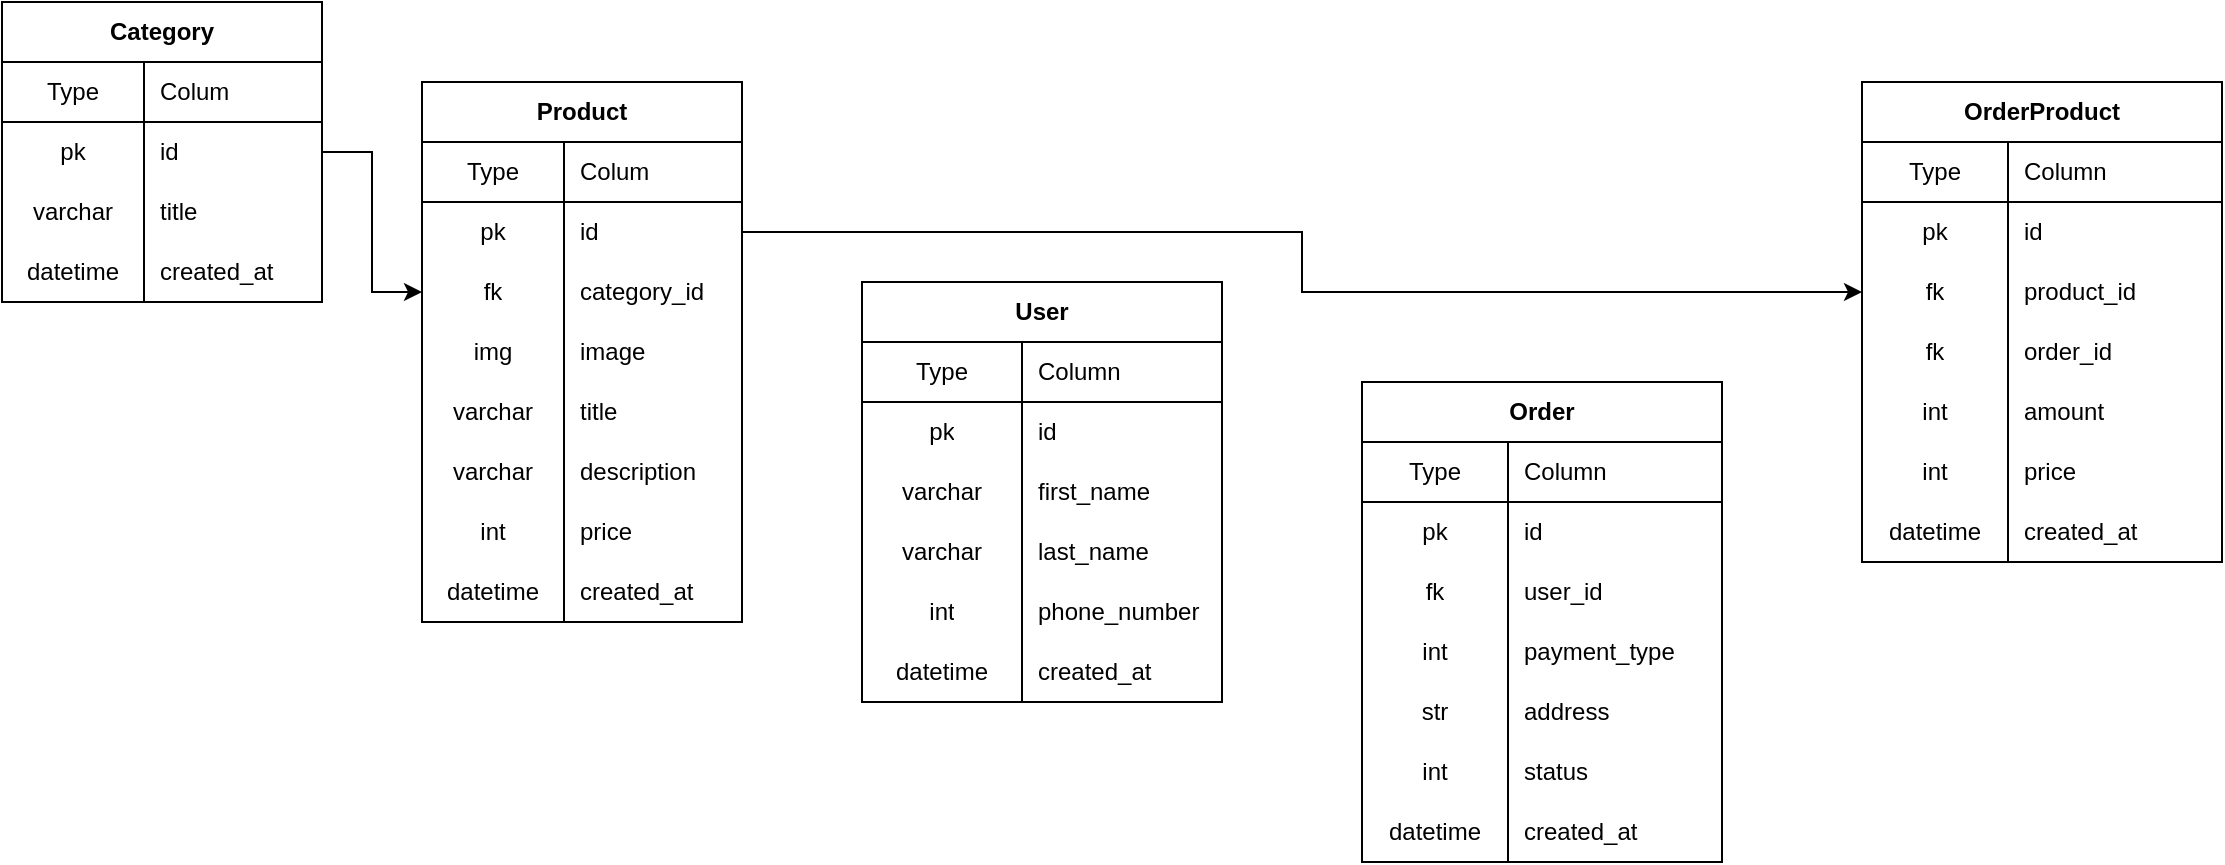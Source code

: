 <mxfile version="14.7.6" type="device"><diagram id="pwdpQwB7BnTc5zNstoYY" name="Page-1"><mxGraphModel dx="1826" dy="876" grid="1" gridSize="10" guides="1" tooltips="1" connect="1" arrows="1" fold="1" page="1" pageScale="1" pageWidth="827" pageHeight="1169" math="0" shadow="0"><root><mxCell id="0"/><mxCell id="1" parent="0"/><mxCell id="1TPdnx9iHThqKRNTNwGj-2" value="Product" style="shape=table;html=1;whiteSpace=wrap;startSize=30;container=1;collapsible=0;childLayout=tableLayout;fixedRows=1;rowLines=0;fontStyle=1;align=center;" vertex="1" parent="1"><mxGeometry x="250" y="80" width="160" height="270" as="geometry"/></mxCell><mxCell id="1TPdnx9iHThqKRNTNwGj-3" value="" style="shape=partialRectangle;html=1;whiteSpace=wrap;collapsible=0;dropTarget=0;pointerEvents=0;fillColor=none;top=0;left=0;bottom=1;right=0;points=[[0,0.5],[1,0.5]];portConstraint=eastwest;" vertex="1" parent="1TPdnx9iHThqKRNTNwGj-2"><mxGeometry y="30" width="160" height="30" as="geometry"/></mxCell><mxCell id="1TPdnx9iHThqKRNTNwGj-4" value="Type" style="shape=partialRectangle;html=1;whiteSpace=wrap;connectable=0;fillColor=none;top=0;left=0;bottom=0;right=0;overflow=hidden;" vertex="1" parent="1TPdnx9iHThqKRNTNwGj-3"><mxGeometry width="71" height="30" as="geometry"/></mxCell><mxCell id="1TPdnx9iHThqKRNTNwGj-5" value="Colum" style="shape=partialRectangle;html=1;whiteSpace=wrap;connectable=0;fillColor=none;top=0;left=0;bottom=0;right=0;align=left;spacingLeft=6;overflow=hidden;" vertex="1" parent="1TPdnx9iHThqKRNTNwGj-3"><mxGeometry x="71" width="89" height="30" as="geometry"/></mxCell><mxCell id="1TPdnx9iHThqKRNTNwGj-6" value="" style="shape=partialRectangle;html=1;whiteSpace=wrap;collapsible=0;dropTarget=0;pointerEvents=0;fillColor=none;top=0;left=0;bottom=0;right=0;points=[[0,0.5],[1,0.5]];portConstraint=eastwest;" vertex="1" parent="1TPdnx9iHThqKRNTNwGj-2"><mxGeometry y="60" width="160" height="30" as="geometry"/></mxCell><mxCell id="1TPdnx9iHThqKRNTNwGj-7" value="pk" style="shape=partialRectangle;html=1;whiteSpace=wrap;connectable=0;fillColor=none;top=0;left=0;bottom=0;right=0;overflow=hidden;" vertex="1" parent="1TPdnx9iHThqKRNTNwGj-6"><mxGeometry width="71" height="30" as="geometry"/></mxCell><mxCell id="1TPdnx9iHThqKRNTNwGj-8" value="id" style="shape=partialRectangle;html=1;whiteSpace=wrap;connectable=0;fillColor=none;top=0;left=0;bottom=0;right=0;align=left;spacingLeft=6;overflow=hidden;" vertex="1" parent="1TPdnx9iHThqKRNTNwGj-6"><mxGeometry x="71" width="89" height="30" as="geometry"/></mxCell><mxCell id="1TPdnx9iHThqKRNTNwGj-89" value="" style="shape=partialRectangle;html=1;whiteSpace=wrap;collapsible=0;dropTarget=0;pointerEvents=0;fillColor=none;top=0;left=0;bottom=0;right=0;points=[[0,0.5],[1,0.5]];portConstraint=eastwest;" vertex="1" parent="1TPdnx9iHThqKRNTNwGj-2"><mxGeometry y="90" width="160" height="30" as="geometry"/></mxCell><mxCell id="1TPdnx9iHThqKRNTNwGj-90" value="fk" style="shape=partialRectangle;html=1;whiteSpace=wrap;connectable=0;fillColor=none;top=0;left=0;bottom=0;right=0;overflow=hidden;" vertex="1" parent="1TPdnx9iHThqKRNTNwGj-89"><mxGeometry width="71" height="30" as="geometry"/></mxCell><mxCell id="1TPdnx9iHThqKRNTNwGj-91" value="category_id" style="shape=partialRectangle;html=1;whiteSpace=wrap;connectable=0;fillColor=none;top=0;left=0;bottom=0;right=0;align=left;spacingLeft=6;overflow=hidden;" vertex="1" parent="1TPdnx9iHThqKRNTNwGj-89"><mxGeometry x="71" width="89" height="30" as="geometry"/></mxCell><mxCell id="1TPdnx9iHThqKRNTNwGj-18" value="" style="shape=partialRectangle;html=1;whiteSpace=wrap;collapsible=0;dropTarget=0;pointerEvents=0;fillColor=none;top=0;left=0;bottom=0;right=0;points=[[0,0.5],[1,0.5]];portConstraint=eastwest;" vertex="1" parent="1TPdnx9iHThqKRNTNwGj-2"><mxGeometry y="120" width="160" height="30" as="geometry"/></mxCell><mxCell id="1TPdnx9iHThqKRNTNwGj-19" value="img" style="shape=partialRectangle;html=1;whiteSpace=wrap;connectable=0;fillColor=none;top=0;left=0;bottom=0;right=0;overflow=hidden;" vertex="1" parent="1TPdnx9iHThqKRNTNwGj-18"><mxGeometry width="71" height="30" as="geometry"/></mxCell><mxCell id="1TPdnx9iHThqKRNTNwGj-20" value="image" style="shape=partialRectangle;html=1;whiteSpace=wrap;connectable=0;fillColor=none;top=0;left=0;bottom=0;right=0;align=left;spacingLeft=6;overflow=hidden;" vertex="1" parent="1TPdnx9iHThqKRNTNwGj-18"><mxGeometry x="71" width="89" height="30" as="geometry"/></mxCell><mxCell id="1TPdnx9iHThqKRNTNwGj-9" value="" style="shape=partialRectangle;html=1;whiteSpace=wrap;collapsible=0;dropTarget=0;pointerEvents=0;fillColor=none;top=0;left=0;bottom=0;right=0;points=[[0,0.5],[1,0.5]];portConstraint=eastwest;" vertex="1" parent="1TPdnx9iHThqKRNTNwGj-2"><mxGeometry y="150" width="160" height="30" as="geometry"/></mxCell><mxCell id="1TPdnx9iHThqKRNTNwGj-10" value="varchar" style="shape=partialRectangle;html=1;whiteSpace=wrap;connectable=0;fillColor=none;top=0;left=0;bottom=0;right=0;overflow=hidden;" vertex="1" parent="1TPdnx9iHThqKRNTNwGj-9"><mxGeometry width="71" height="30" as="geometry"/></mxCell><mxCell id="1TPdnx9iHThqKRNTNwGj-11" value="title" style="shape=partialRectangle;html=1;whiteSpace=wrap;connectable=0;fillColor=none;top=0;left=0;bottom=0;right=0;align=left;spacingLeft=6;overflow=hidden;" vertex="1" parent="1TPdnx9iHThqKRNTNwGj-9"><mxGeometry x="71" width="89" height="30" as="geometry"/></mxCell><mxCell id="1TPdnx9iHThqKRNTNwGj-12" value="" style="shape=partialRectangle;html=1;whiteSpace=wrap;collapsible=0;dropTarget=0;pointerEvents=0;fillColor=none;top=0;left=0;bottom=0;right=0;points=[[0,0.5],[1,0.5]];portConstraint=eastwest;" vertex="1" parent="1TPdnx9iHThqKRNTNwGj-2"><mxGeometry y="180" width="160" height="30" as="geometry"/></mxCell><mxCell id="1TPdnx9iHThqKRNTNwGj-13" value="varchar" style="shape=partialRectangle;html=1;whiteSpace=wrap;connectable=0;fillColor=none;top=0;left=0;bottom=0;right=0;overflow=hidden;" vertex="1" parent="1TPdnx9iHThqKRNTNwGj-12"><mxGeometry width="71" height="30" as="geometry"/></mxCell><mxCell id="1TPdnx9iHThqKRNTNwGj-14" value="description" style="shape=partialRectangle;html=1;whiteSpace=wrap;connectable=0;fillColor=none;top=0;left=0;bottom=0;right=0;align=left;spacingLeft=6;overflow=hidden;" vertex="1" parent="1TPdnx9iHThqKRNTNwGj-12"><mxGeometry x="71" width="89" height="30" as="geometry"/></mxCell><mxCell id="1TPdnx9iHThqKRNTNwGj-15" value="" style="shape=partialRectangle;html=1;whiteSpace=wrap;collapsible=0;dropTarget=0;pointerEvents=0;fillColor=none;top=0;left=0;bottom=0;right=0;points=[[0,0.5],[1,0.5]];portConstraint=eastwest;" vertex="1" parent="1TPdnx9iHThqKRNTNwGj-2"><mxGeometry y="210" width="160" height="30" as="geometry"/></mxCell><mxCell id="1TPdnx9iHThqKRNTNwGj-16" value="int" style="shape=partialRectangle;html=1;whiteSpace=wrap;connectable=0;fillColor=none;top=0;left=0;bottom=0;right=0;overflow=hidden;" vertex="1" parent="1TPdnx9iHThqKRNTNwGj-15"><mxGeometry width="71" height="30" as="geometry"/></mxCell><mxCell id="1TPdnx9iHThqKRNTNwGj-17" value="price" style="shape=partialRectangle;html=1;whiteSpace=wrap;connectable=0;fillColor=none;top=0;left=0;bottom=0;right=0;align=left;spacingLeft=6;overflow=hidden;" vertex="1" parent="1TPdnx9iHThqKRNTNwGj-15"><mxGeometry x="71" width="89" height="30" as="geometry"/></mxCell><mxCell id="1TPdnx9iHThqKRNTNwGj-114" value="" style="shape=partialRectangle;html=1;whiteSpace=wrap;collapsible=0;dropTarget=0;pointerEvents=0;fillColor=none;top=0;left=0;bottom=0;right=0;points=[[0,0.5],[1,0.5]];portConstraint=eastwest;" vertex="1" parent="1TPdnx9iHThqKRNTNwGj-2"><mxGeometry y="240" width="160" height="30" as="geometry"/></mxCell><mxCell id="1TPdnx9iHThqKRNTNwGj-115" value="datetime" style="shape=partialRectangle;html=1;whiteSpace=wrap;connectable=0;fillColor=none;top=0;left=0;bottom=0;right=0;overflow=hidden;" vertex="1" parent="1TPdnx9iHThqKRNTNwGj-114"><mxGeometry width="71" height="30" as="geometry"/></mxCell><mxCell id="1TPdnx9iHThqKRNTNwGj-116" value="created_at" style="shape=partialRectangle;html=1;whiteSpace=wrap;connectable=0;fillColor=none;top=0;left=0;bottom=0;right=0;align=left;spacingLeft=6;overflow=hidden;" vertex="1" parent="1TPdnx9iHThqKRNTNwGj-114"><mxGeometry x="71" width="89" height="30" as="geometry"/></mxCell><mxCell id="1TPdnx9iHThqKRNTNwGj-21" value="Category" style="shape=table;html=1;whiteSpace=wrap;startSize=30;container=1;collapsible=0;childLayout=tableLayout;fixedRows=1;rowLines=0;fontStyle=1;align=center;" vertex="1" parent="1"><mxGeometry x="40" y="40" width="160" height="150" as="geometry"/></mxCell><mxCell id="1TPdnx9iHThqKRNTNwGj-22" value="" style="shape=partialRectangle;html=1;whiteSpace=wrap;collapsible=0;dropTarget=0;pointerEvents=0;fillColor=none;top=0;left=0;bottom=1;right=0;points=[[0,0.5],[1,0.5]];portConstraint=eastwest;" vertex="1" parent="1TPdnx9iHThqKRNTNwGj-21"><mxGeometry y="30" width="160" height="30" as="geometry"/></mxCell><mxCell id="1TPdnx9iHThqKRNTNwGj-23" value="Type" style="shape=partialRectangle;html=1;whiteSpace=wrap;connectable=0;fillColor=none;top=0;left=0;bottom=0;right=0;overflow=hidden;" vertex="1" parent="1TPdnx9iHThqKRNTNwGj-22"><mxGeometry width="71" height="30" as="geometry"/></mxCell><mxCell id="1TPdnx9iHThqKRNTNwGj-24" value="Colum" style="shape=partialRectangle;html=1;whiteSpace=wrap;connectable=0;fillColor=none;top=0;left=0;bottom=0;right=0;align=left;spacingLeft=6;overflow=hidden;" vertex="1" parent="1TPdnx9iHThqKRNTNwGj-22"><mxGeometry x="71" width="89" height="30" as="geometry"/></mxCell><mxCell id="1TPdnx9iHThqKRNTNwGj-25" value="" style="shape=partialRectangle;html=1;whiteSpace=wrap;collapsible=0;dropTarget=0;pointerEvents=0;fillColor=none;top=0;left=0;bottom=0;right=0;points=[[0,0.5],[1,0.5]];portConstraint=eastwest;" vertex="1" parent="1TPdnx9iHThqKRNTNwGj-21"><mxGeometry y="60" width="160" height="30" as="geometry"/></mxCell><mxCell id="1TPdnx9iHThqKRNTNwGj-26" value="pk" style="shape=partialRectangle;html=1;whiteSpace=wrap;connectable=0;fillColor=none;top=0;left=0;bottom=0;right=0;overflow=hidden;" vertex="1" parent="1TPdnx9iHThqKRNTNwGj-25"><mxGeometry width="71" height="30" as="geometry"/></mxCell><mxCell id="1TPdnx9iHThqKRNTNwGj-27" value="id" style="shape=partialRectangle;html=1;whiteSpace=wrap;connectable=0;fillColor=none;top=0;left=0;bottom=0;right=0;align=left;spacingLeft=6;overflow=hidden;" vertex="1" parent="1TPdnx9iHThqKRNTNwGj-25"><mxGeometry x="71" width="89" height="30" as="geometry"/></mxCell><mxCell id="1TPdnx9iHThqKRNTNwGj-31" value="" style="shape=partialRectangle;html=1;whiteSpace=wrap;collapsible=0;dropTarget=0;pointerEvents=0;fillColor=none;top=0;left=0;bottom=0;right=0;points=[[0,0.5],[1,0.5]];portConstraint=eastwest;" vertex="1" parent="1TPdnx9iHThqKRNTNwGj-21"><mxGeometry y="90" width="160" height="30" as="geometry"/></mxCell><mxCell id="1TPdnx9iHThqKRNTNwGj-32" value="varchar" style="shape=partialRectangle;html=1;whiteSpace=wrap;connectable=0;fillColor=none;top=0;left=0;bottom=0;right=0;overflow=hidden;" vertex="1" parent="1TPdnx9iHThqKRNTNwGj-31"><mxGeometry width="71" height="30" as="geometry"/></mxCell><mxCell id="1TPdnx9iHThqKRNTNwGj-33" value="title" style="shape=partialRectangle;html=1;whiteSpace=wrap;connectable=0;fillColor=none;top=0;left=0;bottom=0;right=0;align=left;spacingLeft=6;overflow=hidden;" vertex="1" parent="1TPdnx9iHThqKRNTNwGj-31"><mxGeometry x="71" width="89" height="30" as="geometry"/></mxCell><mxCell id="1TPdnx9iHThqKRNTNwGj-37" value="" style="shape=partialRectangle;html=1;whiteSpace=wrap;collapsible=0;dropTarget=0;pointerEvents=0;fillColor=none;top=0;left=0;bottom=0;right=0;points=[[0,0.5],[1,0.5]];portConstraint=eastwest;" vertex="1" parent="1TPdnx9iHThqKRNTNwGj-21"><mxGeometry y="120" width="160" height="30" as="geometry"/></mxCell><mxCell id="1TPdnx9iHThqKRNTNwGj-38" value="datetime" style="shape=partialRectangle;html=1;whiteSpace=wrap;connectable=0;fillColor=none;top=0;left=0;bottom=0;right=0;overflow=hidden;" vertex="1" parent="1TPdnx9iHThqKRNTNwGj-37"><mxGeometry width="71" height="30" as="geometry"/></mxCell><mxCell id="1TPdnx9iHThqKRNTNwGj-39" value="created_at&lt;br&gt;" style="shape=partialRectangle;html=1;whiteSpace=wrap;connectable=0;fillColor=none;top=0;left=0;bottom=0;right=0;align=left;spacingLeft=6;overflow=hidden;" vertex="1" parent="1TPdnx9iHThqKRNTNwGj-37"><mxGeometry x="71" width="89" height="30" as="geometry"/></mxCell><mxCell id="1TPdnx9iHThqKRNTNwGj-41" value="User" style="shape=table;html=1;whiteSpace=wrap;startSize=30;container=1;collapsible=0;childLayout=tableLayout;fixedRows=1;rowLines=0;fontStyle=1;align=center;" vertex="1" parent="1"><mxGeometry x="470" y="180" width="180" height="210" as="geometry"/></mxCell><mxCell id="1TPdnx9iHThqKRNTNwGj-42" value="" style="shape=partialRectangle;html=1;whiteSpace=wrap;collapsible=0;dropTarget=0;pointerEvents=0;fillColor=none;top=0;left=0;bottom=1;right=0;points=[[0,0.5],[1,0.5]];portConstraint=eastwest;" vertex="1" parent="1TPdnx9iHThqKRNTNwGj-41"><mxGeometry y="30" width="180" height="30" as="geometry"/></mxCell><mxCell id="1TPdnx9iHThqKRNTNwGj-43" value="Type" style="shape=partialRectangle;html=1;whiteSpace=wrap;connectable=0;fillColor=none;top=0;left=0;bottom=0;right=0;overflow=hidden;" vertex="1" parent="1TPdnx9iHThqKRNTNwGj-42"><mxGeometry width="80" height="30" as="geometry"/></mxCell><mxCell id="1TPdnx9iHThqKRNTNwGj-44" value="Column" style="shape=partialRectangle;html=1;whiteSpace=wrap;connectable=0;fillColor=none;top=0;left=0;bottom=0;right=0;align=left;spacingLeft=6;overflow=hidden;" vertex="1" parent="1TPdnx9iHThqKRNTNwGj-42"><mxGeometry x="80" width="100" height="30" as="geometry"/></mxCell><mxCell id="1TPdnx9iHThqKRNTNwGj-45" value="" style="shape=partialRectangle;html=1;whiteSpace=wrap;collapsible=0;dropTarget=0;pointerEvents=0;fillColor=none;top=0;left=0;bottom=0;right=0;points=[[0,0.5],[1,0.5]];portConstraint=eastwest;" vertex="1" parent="1TPdnx9iHThqKRNTNwGj-41"><mxGeometry y="60" width="180" height="30" as="geometry"/></mxCell><mxCell id="1TPdnx9iHThqKRNTNwGj-46" value="pk" style="shape=partialRectangle;html=1;whiteSpace=wrap;connectable=0;fillColor=none;top=0;left=0;bottom=0;right=0;overflow=hidden;" vertex="1" parent="1TPdnx9iHThqKRNTNwGj-45"><mxGeometry width="80" height="30" as="geometry"/></mxCell><mxCell id="1TPdnx9iHThqKRNTNwGj-47" value="id" style="shape=partialRectangle;html=1;whiteSpace=wrap;connectable=0;fillColor=none;top=0;left=0;bottom=0;right=0;align=left;spacingLeft=6;overflow=hidden;" vertex="1" parent="1TPdnx9iHThqKRNTNwGj-45"><mxGeometry x="80" width="100" height="30" as="geometry"/></mxCell><mxCell id="1TPdnx9iHThqKRNTNwGj-48" value="" style="shape=partialRectangle;html=1;whiteSpace=wrap;collapsible=0;dropTarget=0;pointerEvents=0;fillColor=none;top=0;left=0;bottom=0;right=0;points=[[0,0.5],[1,0.5]];portConstraint=eastwest;" vertex="1" parent="1TPdnx9iHThqKRNTNwGj-41"><mxGeometry y="90" width="180" height="30" as="geometry"/></mxCell><mxCell id="1TPdnx9iHThqKRNTNwGj-49" value="varchar" style="shape=partialRectangle;html=1;whiteSpace=wrap;connectable=0;fillColor=none;top=0;left=0;bottom=0;right=0;overflow=hidden;" vertex="1" parent="1TPdnx9iHThqKRNTNwGj-48"><mxGeometry width="80" height="30" as="geometry"/></mxCell><mxCell id="1TPdnx9iHThqKRNTNwGj-50" value="first_name" style="shape=partialRectangle;html=1;whiteSpace=wrap;connectable=0;fillColor=none;top=0;left=0;bottom=0;right=0;align=left;spacingLeft=6;overflow=hidden;" vertex="1" parent="1TPdnx9iHThqKRNTNwGj-48"><mxGeometry x="80" width="100" height="30" as="geometry"/></mxCell><mxCell id="1TPdnx9iHThqKRNTNwGj-51" value="" style="shape=partialRectangle;html=1;whiteSpace=wrap;collapsible=0;dropTarget=0;pointerEvents=0;fillColor=none;top=0;left=0;bottom=0;right=0;points=[[0,0.5],[1,0.5]];portConstraint=eastwest;" vertex="1" parent="1TPdnx9iHThqKRNTNwGj-41"><mxGeometry y="120" width="180" height="30" as="geometry"/></mxCell><mxCell id="1TPdnx9iHThqKRNTNwGj-52" value="varchar" style="shape=partialRectangle;html=1;whiteSpace=wrap;connectable=0;fillColor=none;top=0;left=0;bottom=0;right=0;overflow=hidden;" vertex="1" parent="1TPdnx9iHThqKRNTNwGj-51"><mxGeometry width="80" height="30" as="geometry"/></mxCell><mxCell id="1TPdnx9iHThqKRNTNwGj-53" value="last_name" style="shape=partialRectangle;html=1;whiteSpace=wrap;connectable=0;fillColor=none;top=0;left=0;bottom=0;right=0;align=left;spacingLeft=6;overflow=hidden;" vertex="1" parent="1TPdnx9iHThqKRNTNwGj-51"><mxGeometry x="80" width="100" height="30" as="geometry"/></mxCell><mxCell id="1TPdnx9iHThqKRNTNwGj-54" value="" style="shape=partialRectangle;html=1;whiteSpace=wrap;collapsible=0;dropTarget=0;pointerEvents=0;fillColor=none;top=0;left=0;bottom=0;right=0;points=[[0,0.5],[1,0.5]];portConstraint=eastwest;" vertex="1" parent="1TPdnx9iHThqKRNTNwGj-41"><mxGeometry y="150" width="180" height="30" as="geometry"/></mxCell><mxCell id="1TPdnx9iHThqKRNTNwGj-55" value="int" style="shape=partialRectangle;html=1;whiteSpace=wrap;connectable=0;fillColor=none;top=0;left=0;bottom=0;right=0;overflow=hidden;" vertex="1" parent="1TPdnx9iHThqKRNTNwGj-54"><mxGeometry width="80" height="30" as="geometry"/></mxCell><mxCell id="1TPdnx9iHThqKRNTNwGj-56" value="phone_number" style="shape=partialRectangle;html=1;whiteSpace=wrap;connectable=0;fillColor=none;top=0;left=0;bottom=0;right=0;align=left;spacingLeft=6;overflow=hidden;" vertex="1" parent="1TPdnx9iHThqKRNTNwGj-54"><mxGeometry x="80" width="100" height="30" as="geometry"/></mxCell><mxCell id="1TPdnx9iHThqKRNTNwGj-60" value="" style="shape=partialRectangle;html=1;whiteSpace=wrap;collapsible=0;dropTarget=0;pointerEvents=0;fillColor=none;top=0;left=0;bottom=0;right=0;points=[[0,0.5],[1,0.5]];portConstraint=eastwest;" vertex="1" parent="1TPdnx9iHThqKRNTNwGj-41"><mxGeometry y="180" width="180" height="30" as="geometry"/></mxCell><mxCell id="1TPdnx9iHThqKRNTNwGj-61" value="datetime" style="shape=partialRectangle;html=1;whiteSpace=wrap;connectable=0;fillColor=none;top=0;left=0;bottom=0;right=0;overflow=hidden;" vertex="1" parent="1TPdnx9iHThqKRNTNwGj-60"><mxGeometry width="80" height="30" as="geometry"/></mxCell><mxCell id="1TPdnx9iHThqKRNTNwGj-62" value="created_at" style="shape=partialRectangle;html=1;whiteSpace=wrap;connectable=0;fillColor=none;top=0;left=0;bottom=0;right=0;align=left;spacingLeft=6;overflow=hidden;" vertex="1" parent="1TPdnx9iHThqKRNTNwGj-60"><mxGeometry x="80" width="100" height="30" as="geometry"/></mxCell><mxCell id="1TPdnx9iHThqKRNTNwGj-63" value="Order" style="shape=table;html=1;whiteSpace=wrap;startSize=30;container=1;collapsible=0;childLayout=tableLayout;fixedRows=1;rowLines=0;fontStyle=1;align=center;" vertex="1" parent="1"><mxGeometry x="720" y="230" width="180" height="240" as="geometry"/></mxCell><mxCell id="1TPdnx9iHThqKRNTNwGj-64" value="" style="shape=partialRectangle;html=1;whiteSpace=wrap;collapsible=0;dropTarget=0;pointerEvents=0;fillColor=none;top=0;left=0;bottom=1;right=0;points=[[0,0.5],[1,0.5]];portConstraint=eastwest;" vertex="1" parent="1TPdnx9iHThqKRNTNwGj-63"><mxGeometry y="30" width="180" height="30" as="geometry"/></mxCell><mxCell id="1TPdnx9iHThqKRNTNwGj-65" value="Type" style="shape=partialRectangle;html=1;whiteSpace=wrap;connectable=0;fillColor=none;top=0;left=0;bottom=0;right=0;overflow=hidden;" vertex="1" parent="1TPdnx9iHThqKRNTNwGj-64"><mxGeometry width="73" height="30" as="geometry"/></mxCell><mxCell id="1TPdnx9iHThqKRNTNwGj-66" value="Column" style="shape=partialRectangle;html=1;whiteSpace=wrap;connectable=0;fillColor=none;top=0;left=0;bottom=0;right=0;align=left;spacingLeft=6;overflow=hidden;" vertex="1" parent="1TPdnx9iHThqKRNTNwGj-64"><mxGeometry x="73" width="107" height="30" as="geometry"/></mxCell><mxCell id="1TPdnx9iHThqKRNTNwGj-67" value="" style="shape=partialRectangle;html=1;whiteSpace=wrap;collapsible=0;dropTarget=0;pointerEvents=0;fillColor=none;top=0;left=0;bottom=0;right=0;points=[[0,0.5],[1,0.5]];portConstraint=eastwest;" vertex="1" parent="1TPdnx9iHThqKRNTNwGj-63"><mxGeometry y="60" width="180" height="30" as="geometry"/></mxCell><mxCell id="1TPdnx9iHThqKRNTNwGj-68" value="pk" style="shape=partialRectangle;html=1;whiteSpace=wrap;connectable=0;fillColor=none;top=0;left=0;bottom=0;right=0;overflow=hidden;" vertex="1" parent="1TPdnx9iHThqKRNTNwGj-67"><mxGeometry width="73" height="30" as="geometry"/></mxCell><mxCell id="1TPdnx9iHThqKRNTNwGj-69" value="id" style="shape=partialRectangle;html=1;whiteSpace=wrap;connectable=0;fillColor=none;top=0;left=0;bottom=0;right=0;align=left;spacingLeft=6;overflow=hidden;" vertex="1" parent="1TPdnx9iHThqKRNTNwGj-67"><mxGeometry x="73" width="107" height="30" as="geometry"/></mxCell><mxCell id="1TPdnx9iHThqKRNTNwGj-70" value="" style="shape=partialRectangle;html=1;whiteSpace=wrap;collapsible=0;dropTarget=0;pointerEvents=0;fillColor=none;top=0;left=0;bottom=0;right=0;points=[[0,0.5],[1,0.5]];portConstraint=eastwest;" vertex="1" parent="1TPdnx9iHThqKRNTNwGj-63"><mxGeometry y="90" width="180" height="30" as="geometry"/></mxCell><mxCell id="1TPdnx9iHThqKRNTNwGj-71" value="fk" style="shape=partialRectangle;html=1;whiteSpace=wrap;connectable=0;fillColor=none;top=0;left=0;bottom=0;right=0;overflow=hidden;" vertex="1" parent="1TPdnx9iHThqKRNTNwGj-70"><mxGeometry width="73" height="30" as="geometry"/></mxCell><mxCell id="1TPdnx9iHThqKRNTNwGj-72" value="user_id" style="shape=partialRectangle;html=1;whiteSpace=wrap;connectable=0;fillColor=none;top=0;left=0;bottom=0;right=0;align=left;spacingLeft=6;overflow=hidden;" vertex="1" parent="1TPdnx9iHThqKRNTNwGj-70"><mxGeometry x="73" width="107" height="30" as="geometry"/></mxCell><mxCell id="1TPdnx9iHThqKRNTNwGj-73" value="" style="shape=partialRectangle;html=1;whiteSpace=wrap;collapsible=0;dropTarget=0;pointerEvents=0;fillColor=none;top=0;left=0;bottom=0;right=0;points=[[0,0.5],[1,0.5]];portConstraint=eastwest;" vertex="1" parent="1TPdnx9iHThqKRNTNwGj-63"><mxGeometry y="120" width="180" height="30" as="geometry"/></mxCell><mxCell id="1TPdnx9iHThqKRNTNwGj-74" value="int" style="shape=partialRectangle;html=1;whiteSpace=wrap;connectable=0;fillColor=none;top=0;left=0;bottom=0;right=0;overflow=hidden;" vertex="1" parent="1TPdnx9iHThqKRNTNwGj-73"><mxGeometry width="73" height="30" as="geometry"/></mxCell><mxCell id="1TPdnx9iHThqKRNTNwGj-75" value="payment_type" style="shape=partialRectangle;html=1;whiteSpace=wrap;connectable=0;fillColor=none;top=0;left=0;bottom=0;right=0;align=left;spacingLeft=6;overflow=hidden;" vertex="1" parent="1TPdnx9iHThqKRNTNwGj-73"><mxGeometry x="73" width="107" height="30" as="geometry"/></mxCell><mxCell id="1TPdnx9iHThqKRNTNwGj-130" value="" style="shape=partialRectangle;html=1;whiteSpace=wrap;collapsible=0;dropTarget=0;pointerEvents=0;fillColor=none;top=0;left=0;bottom=0;right=0;points=[[0,0.5],[1,0.5]];portConstraint=eastwest;" vertex="1" parent="1TPdnx9iHThqKRNTNwGj-63"><mxGeometry y="150" width="180" height="30" as="geometry"/></mxCell><mxCell id="1TPdnx9iHThqKRNTNwGj-131" value="str" style="shape=partialRectangle;html=1;whiteSpace=wrap;connectable=0;fillColor=none;top=0;left=0;bottom=0;right=0;overflow=hidden;" vertex="1" parent="1TPdnx9iHThqKRNTNwGj-130"><mxGeometry width="73" height="30" as="geometry"/></mxCell><mxCell id="1TPdnx9iHThqKRNTNwGj-132" value="address" style="shape=partialRectangle;html=1;whiteSpace=wrap;connectable=0;fillColor=none;top=0;left=0;bottom=0;right=0;align=left;spacingLeft=6;overflow=hidden;" vertex="1" parent="1TPdnx9iHThqKRNTNwGj-130"><mxGeometry x="73" width="107" height="30" as="geometry"/></mxCell><mxCell id="1TPdnx9iHThqKRNTNwGj-133" value="" style="shape=partialRectangle;html=1;whiteSpace=wrap;collapsible=0;dropTarget=0;pointerEvents=0;fillColor=none;top=0;left=0;bottom=0;right=0;points=[[0,0.5],[1,0.5]];portConstraint=eastwest;" vertex="1" parent="1TPdnx9iHThqKRNTNwGj-63"><mxGeometry y="180" width="180" height="30" as="geometry"/></mxCell><mxCell id="1TPdnx9iHThqKRNTNwGj-134" value="int" style="shape=partialRectangle;html=1;whiteSpace=wrap;connectable=0;fillColor=none;top=0;left=0;bottom=0;right=0;overflow=hidden;" vertex="1" parent="1TPdnx9iHThqKRNTNwGj-133"><mxGeometry width="73" height="30" as="geometry"/></mxCell><mxCell id="1TPdnx9iHThqKRNTNwGj-135" value="status" style="shape=partialRectangle;html=1;whiteSpace=wrap;connectable=0;fillColor=none;top=0;left=0;bottom=0;right=0;align=left;spacingLeft=6;overflow=hidden;" vertex="1" parent="1TPdnx9iHThqKRNTNwGj-133"><mxGeometry x="73" width="107" height="30" as="geometry"/></mxCell><mxCell id="1TPdnx9iHThqKRNTNwGj-136" value="" style="shape=partialRectangle;html=1;whiteSpace=wrap;collapsible=0;dropTarget=0;pointerEvents=0;fillColor=none;top=0;left=0;bottom=0;right=0;points=[[0,0.5],[1,0.5]];portConstraint=eastwest;" vertex="1" parent="1TPdnx9iHThqKRNTNwGj-63"><mxGeometry y="210" width="180" height="30" as="geometry"/></mxCell><mxCell id="1TPdnx9iHThqKRNTNwGj-137" value="datetime" style="shape=partialRectangle;html=1;whiteSpace=wrap;connectable=0;fillColor=none;top=0;left=0;bottom=0;right=0;overflow=hidden;" vertex="1" parent="1TPdnx9iHThqKRNTNwGj-136"><mxGeometry width="73" height="30" as="geometry"/></mxCell><mxCell id="1TPdnx9iHThqKRNTNwGj-138" value="created_at" style="shape=partialRectangle;html=1;whiteSpace=wrap;connectable=0;fillColor=none;top=0;left=0;bottom=0;right=0;align=left;spacingLeft=6;overflow=hidden;" vertex="1" parent="1TPdnx9iHThqKRNTNwGj-136"><mxGeometry x="73" width="107" height="30" as="geometry"/></mxCell><mxCell id="1TPdnx9iHThqKRNTNwGj-117" value="OrderProduct" style="shape=table;html=1;whiteSpace=wrap;startSize=30;container=1;collapsible=0;childLayout=tableLayout;fixedRows=1;rowLines=0;fontStyle=1;align=center;" vertex="1" parent="1"><mxGeometry x="970" y="80" width="180" height="240" as="geometry"/></mxCell><mxCell id="1TPdnx9iHThqKRNTNwGj-118" value="" style="shape=partialRectangle;html=1;whiteSpace=wrap;collapsible=0;dropTarget=0;pointerEvents=0;fillColor=none;top=0;left=0;bottom=1;right=0;points=[[0,0.5],[1,0.5]];portConstraint=eastwest;" vertex="1" parent="1TPdnx9iHThqKRNTNwGj-117"><mxGeometry y="30" width="180" height="30" as="geometry"/></mxCell><mxCell id="1TPdnx9iHThqKRNTNwGj-119" value="Type" style="shape=partialRectangle;html=1;whiteSpace=wrap;connectable=0;fillColor=none;top=0;left=0;bottom=0;right=0;overflow=hidden;" vertex="1" parent="1TPdnx9iHThqKRNTNwGj-118"><mxGeometry width="73" height="30" as="geometry"/></mxCell><mxCell id="1TPdnx9iHThqKRNTNwGj-120" value="Column" style="shape=partialRectangle;html=1;whiteSpace=wrap;connectable=0;fillColor=none;top=0;left=0;bottom=0;right=0;align=left;spacingLeft=6;overflow=hidden;" vertex="1" parent="1TPdnx9iHThqKRNTNwGj-118"><mxGeometry x="73" width="107" height="30" as="geometry"/></mxCell><mxCell id="1TPdnx9iHThqKRNTNwGj-121" value="" style="shape=partialRectangle;html=1;whiteSpace=wrap;collapsible=0;dropTarget=0;pointerEvents=0;fillColor=none;top=0;left=0;bottom=0;right=0;points=[[0,0.5],[1,0.5]];portConstraint=eastwest;" vertex="1" parent="1TPdnx9iHThqKRNTNwGj-117"><mxGeometry y="60" width="180" height="30" as="geometry"/></mxCell><mxCell id="1TPdnx9iHThqKRNTNwGj-122" value="pk" style="shape=partialRectangle;html=1;whiteSpace=wrap;connectable=0;fillColor=none;top=0;left=0;bottom=0;right=0;overflow=hidden;" vertex="1" parent="1TPdnx9iHThqKRNTNwGj-121"><mxGeometry width="73" height="30" as="geometry"/></mxCell><mxCell id="1TPdnx9iHThqKRNTNwGj-123" value="id" style="shape=partialRectangle;html=1;whiteSpace=wrap;connectable=0;fillColor=none;top=0;left=0;bottom=0;right=0;align=left;spacingLeft=6;overflow=hidden;" vertex="1" parent="1TPdnx9iHThqKRNTNwGj-121"><mxGeometry x="73" width="107" height="30" as="geometry"/></mxCell><mxCell id="1TPdnx9iHThqKRNTNwGj-124" value="" style="shape=partialRectangle;html=1;whiteSpace=wrap;collapsible=0;dropTarget=0;pointerEvents=0;fillColor=none;top=0;left=0;bottom=0;right=0;points=[[0,0.5],[1,0.5]];portConstraint=eastwest;" vertex="1" parent="1TPdnx9iHThqKRNTNwGj-117"><mxGeometry y="90" width="180" height="30" as="geometry"/></mxCell><mxCell id="1TPdnx9iHThqKRNTNwGj-125" value="fk" style="shape=partialRectangle;html=1;whiteSpace=wrap;connectable=0;fillColor=none;top=0;left=0;bottom=0;right=0;overflow=hidden;" vertex="1" parent="1TPdnx9iHThqKRNTNwGj-124"><mxGeometry width="73" height="30" as="geometry"/></mxCell><mxCell id="1TPdnx9iHThqKRNTNwGj-126" value="product_id&lt;br&gt;" style="shape=partialRectangle;html=1;whiteSpace=wrap;connectable=0;fillColor=none;top=0;left=0;bottom=0;right=0;align=left;spacingLeft=6;overflow=hidden;" vertex="1" parent="1TPdnx9iHThqKRNTNwGj-124"><mxGeometry x="73" width="107" height="30" as="geometry"/></mxCell><mxCell id="1TPdnx9iHThqKRNTNwGj-127" value="" style="shape=partialRectangle;html=1;whiteSpace=wrap;collapsible=0;dropTarget=0;pointerEvents=0;fillColor=none;top=0;left=0;bottom=0;right=0;points=[[0,0.5],[1,0.5]];portConstraint=eastwest;" vertex="1" parent="1TPdnx9iHThqKRNTNwGj-117"><mxGeometry y="120" width="180" height="30" as="geometry"/></mxCell><mxCell id="1TPdnx9iHThqKRNTNwGj-128" value="fk" style="shape=partialRectangle;html=1;whiteSpace=wrap;connectable=0;fillColor=none;top=0;left=0;bottom=0;right=0;overflow=hidden;" vertex="1" parent="1TPdnx9iHThqKRNTNwGj-127"><mxGeometry width="73" height="30" as="geometry"/></mxCell><mxCell id="1TPdnx9iHThqKRNTNwGj-129" value="order_id" style="shape=partialRectangle;html=1;whiteSpace=wrap;connectable=0;fillColor=none;top=0;left=0;bottom=0;right=0;align=left;spacingLeft=6;overflow=hidden;" vertex="1" parent="1TPdnx9iHThqKRNTNwGj-127"><mxGeometry x="73" width="107" height="30" as="geometry"/></mxCell><mxCell id="1TPdnx9iHThqKRNTNwGj-139" value="" style="shape=partialRectangle;html=1;whiteSpace=wrap;collapsible=0;dropTarget=0;pointerEvents=0;fillColor=none;top=0;left=0;bottom=0;right=0;points=[[0,0.5],[1,0.5]];portConstraint=eastwest;" vertex="1" parent="1TPdnx9iHThqKRNTNwGj-117"><mxGeometry y="150" width="180" height="30" as="geometry"/></mxCell><mxCell id="1TPdnx9iHThqKRNTNwGj-140" value="int" style="shape=partialRectangle;html=1;whiteSpace=wrap;connectable=0;fillColor=none;top=0;left=0;bottom=0;right=0;overflow=hidden;" vertex="1" parent="1TPdnx9iHThqKRNTNwGj-139"><mxGeometry width="73" height="30" as="geometry"/></mxCell><mxCell id="1TPdnx9iHThqKRNTNwGj-141" value="amount" style="shape=partialRectangle;html=1;whiteSpace=wrap;connectable=0;fillColor=none;top=0;left=0;bottom=0;right=0;align=left;spacingLeft=6;overflow=hidden;" vertex="1" parent="1TPdnx9iHThqKRNTNwGj-139"><mxGeometry x="73" width="107" height="30" as="geometry"/></mxCell><mxCell id="1TPdnx9iHThqKRNTNwGj-142" value="" style="shape=partialRectangle;html=1;whiteSpace=wrap;collapsible=0;dropTarget=0;pointerEvents=0;fillColor=none;top=0;left=0;bottom=0;right=0;points=[[0,0.5],[1,0.5]];portConstraint=eastwest;" vertex="1" parent="1TPdnx9iHThqKRNTNwGj-117"><mxGeometry y="180" width="180" height="30" as="geometry"/></mxCell><mxCell id="1TPdnx9iHThqKRNTNwGj-143" value="int" style="shape=partialRectangle;html=1;whiteSpace=wrap;connectable=0;fillColor=none;top=0;left=0;bottom=0;right=0;overflow=hidden;" vertex="1" parent="1TPdnx9iHThqKRNTNwGj-142"><mxGeometry width="73" height="30" as="geometry"/></mxCell><mxCell id="1TPdnx9iHThqKRNTNwGj-144" value="price" style="shape=partialRectangle;html=1;whiteSpace=wrap;connectable=0;fillColor=none;top=0;left=0;bottom=0;right=0;align=left;spacingLeft=6;overflow=hidden;" vertex="1" parent="1TPdnx9iHThqKRNTNwGj-142"><mxGeometry x="73" width="107" height="30" as="geometry"/></mxCell><mxCell id="1TPdnx9iHThqKRNTNwGj-145" value="" style="shape=partialRectangle;html=1;whiteSpace=wrap;collapsible=0;dropTarget=0;pointerEvents=0;fillColor=none;top=0;left=0;bottom=0;right=0;points=[[0,0.5],[1,0.5]];portConstraint=eastwest;" vertex="1" parent="1TPdnx9iHThqKRNTNwGj-117"><mxGeometry y="210" width="180" height="30" as="geometry"/></mxCell><mxCell id="1TPdnx9iHThqKRNTNwGj-146" value="datetime" style="shape=partialRectangle;html=1;whiteSpace=wrap;connectable=0;fillColor=none;top=0;left=0;bottom=0;right=0;overflow=hidden;" vertex="1" parent="1TPdnx9iHThqKRNTNwGj-145"><mxGeometry width="73" height="30" as="geometry"/></mxCell><mxCell id="1TPdnx9iHThqKRNTNwGj-147" value="created_at" style="shape=partialRectangle;html=1;whiteSpace=wrap;connectable=0;fillColor=none;top=0;left=0;bottom=0;right=0;align=left;spacingLeft=6;overflow=hidden;" vertex="1" parent="1TPdnx9iHThqKRNTNwGj-145"><mxGeometry x="73" width="107" height="30" as="geometry"/></mxCell><mxCell id="1TPdnx9iHThqKRNTNwGj-148" style="edgeStyle=orthogonalEdgeStyle;rounded=0;orthogonalLoop=1;jettySize=auto;html=1;exitX=1;exitY=0.5;exitDx=0;exitDy=0;" edge="1" parent="1" source="1TPdnx9iHThqKRNTNwGj-6" target="1TPdnx9iHThqKRNTNwGj-124"><mxGeometry relative="1" as="geometry"/></mxCell><mxCell id="1TPdnx9iHThqKRNTNwGj-152" style="edgeStyle=orthogonalEdgeStyle;rounded=0;orthogonalLoop=1;jettySize=auto;html=1;exitX=1;exitY=0.5;exitDx=0;exitDy=0;" edge="1" parent="1" source="1TPdnx9iHThqKRNTNwGj-25" target="1TPdnx9iHThqKRNTNwGj-89"><mxGeometry relative="1" as="geometry"/></mxCell></root></mxGraphModel></diagram></mxfile>